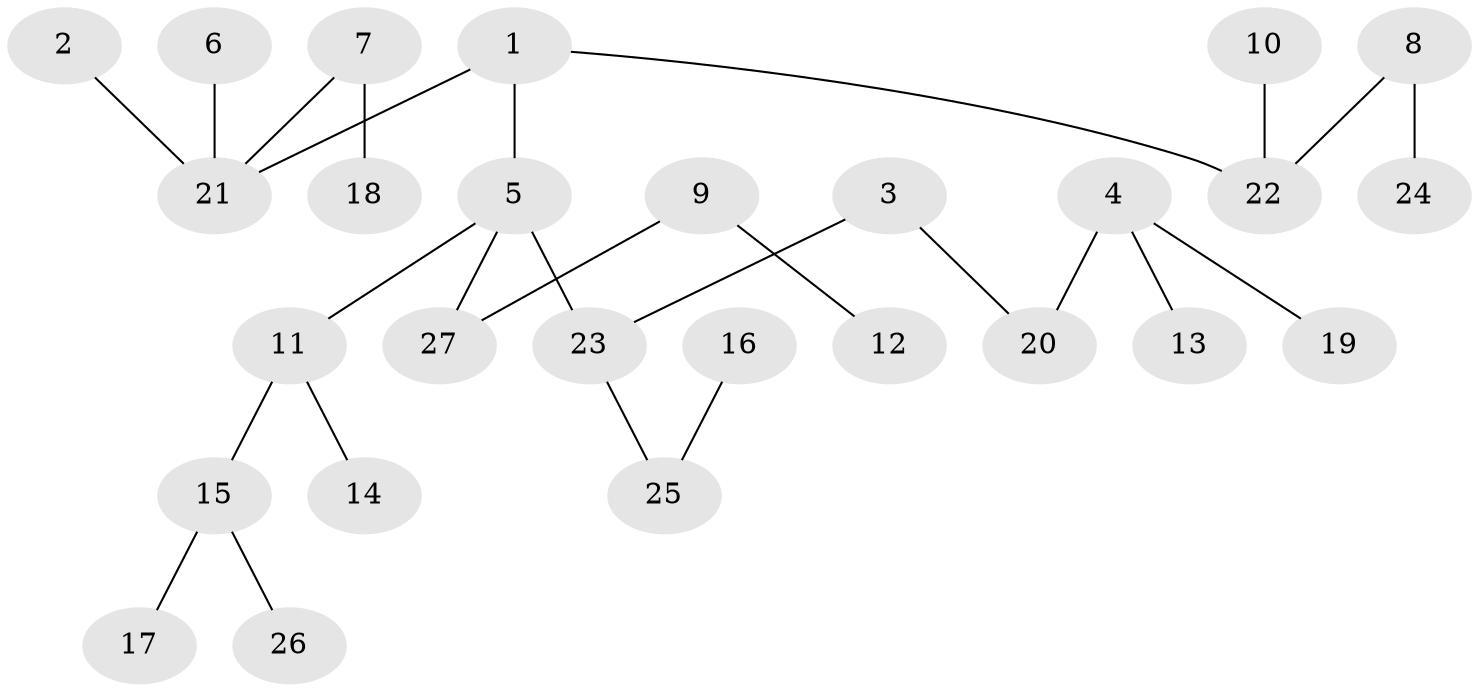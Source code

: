// original degree distribution, {3: 0.12359550561797752, 5: 0.02247191011235955, 4: 0.07865168539325842, 2: 0.34831460674157305, 6: 0.011235955056179775, 1: 0.4157303370786517}
// Generated by graph-tools (version 1.1) at 2025/37/03/04/25 23:37:20]
// undirected, 27 vertices, 26 edges
graph export_dot {
  node [color=gray90,style=filled];
  1;
  2;
  3;
  4;
  5;
  6;
  7;
  8;
  9;
  10;
  11;
  12;
  13;
  14;
  15;
  16;
  17;
  18;
  19;
  20;
  21;
  22;
  23;
  24;
  25;
  26;
  27;
  1 -- 5 [weight=1.0];
  1 -- 21 [weight=1.0];
  1 -- 22 [weight=1.0];
  2 -- 21 [weight=1.0];
  3 -- 20 [weight=1.0];
  3 -- 23 [weight=1.0];
  4 -- 13 [weight=1.0];
  4 -- 19 [weight=1.0];
  4 -- 20 [weight=1.0];
  5 -- 11 [weight=1.0];
  5 -- 23 [weight=1.0];
  5 -- 27 [weight=1.0];
  6 -- 21 [weight=1.0];
  7 -- 18 [weight=1.0];
  7 -- 21 [weight=1.0];
  8 -- 22 [weight=1.0];
  8 -- 24 [weight=1.0];
  9 -- 12 [weight=1.0];
  9 -- 27 [weight=1.0];
  10 -- 22 [weight=1.0];
  11 -- 14 [weight=1.0];
  11 -- 15 [weight=1.0];
  15 -- 17 [weight=1.0];
  15 -- 26 [weight=1.0];
  16 -- 25 [weight=1.0];
  23 -- 25 [weight=1.0];
}
